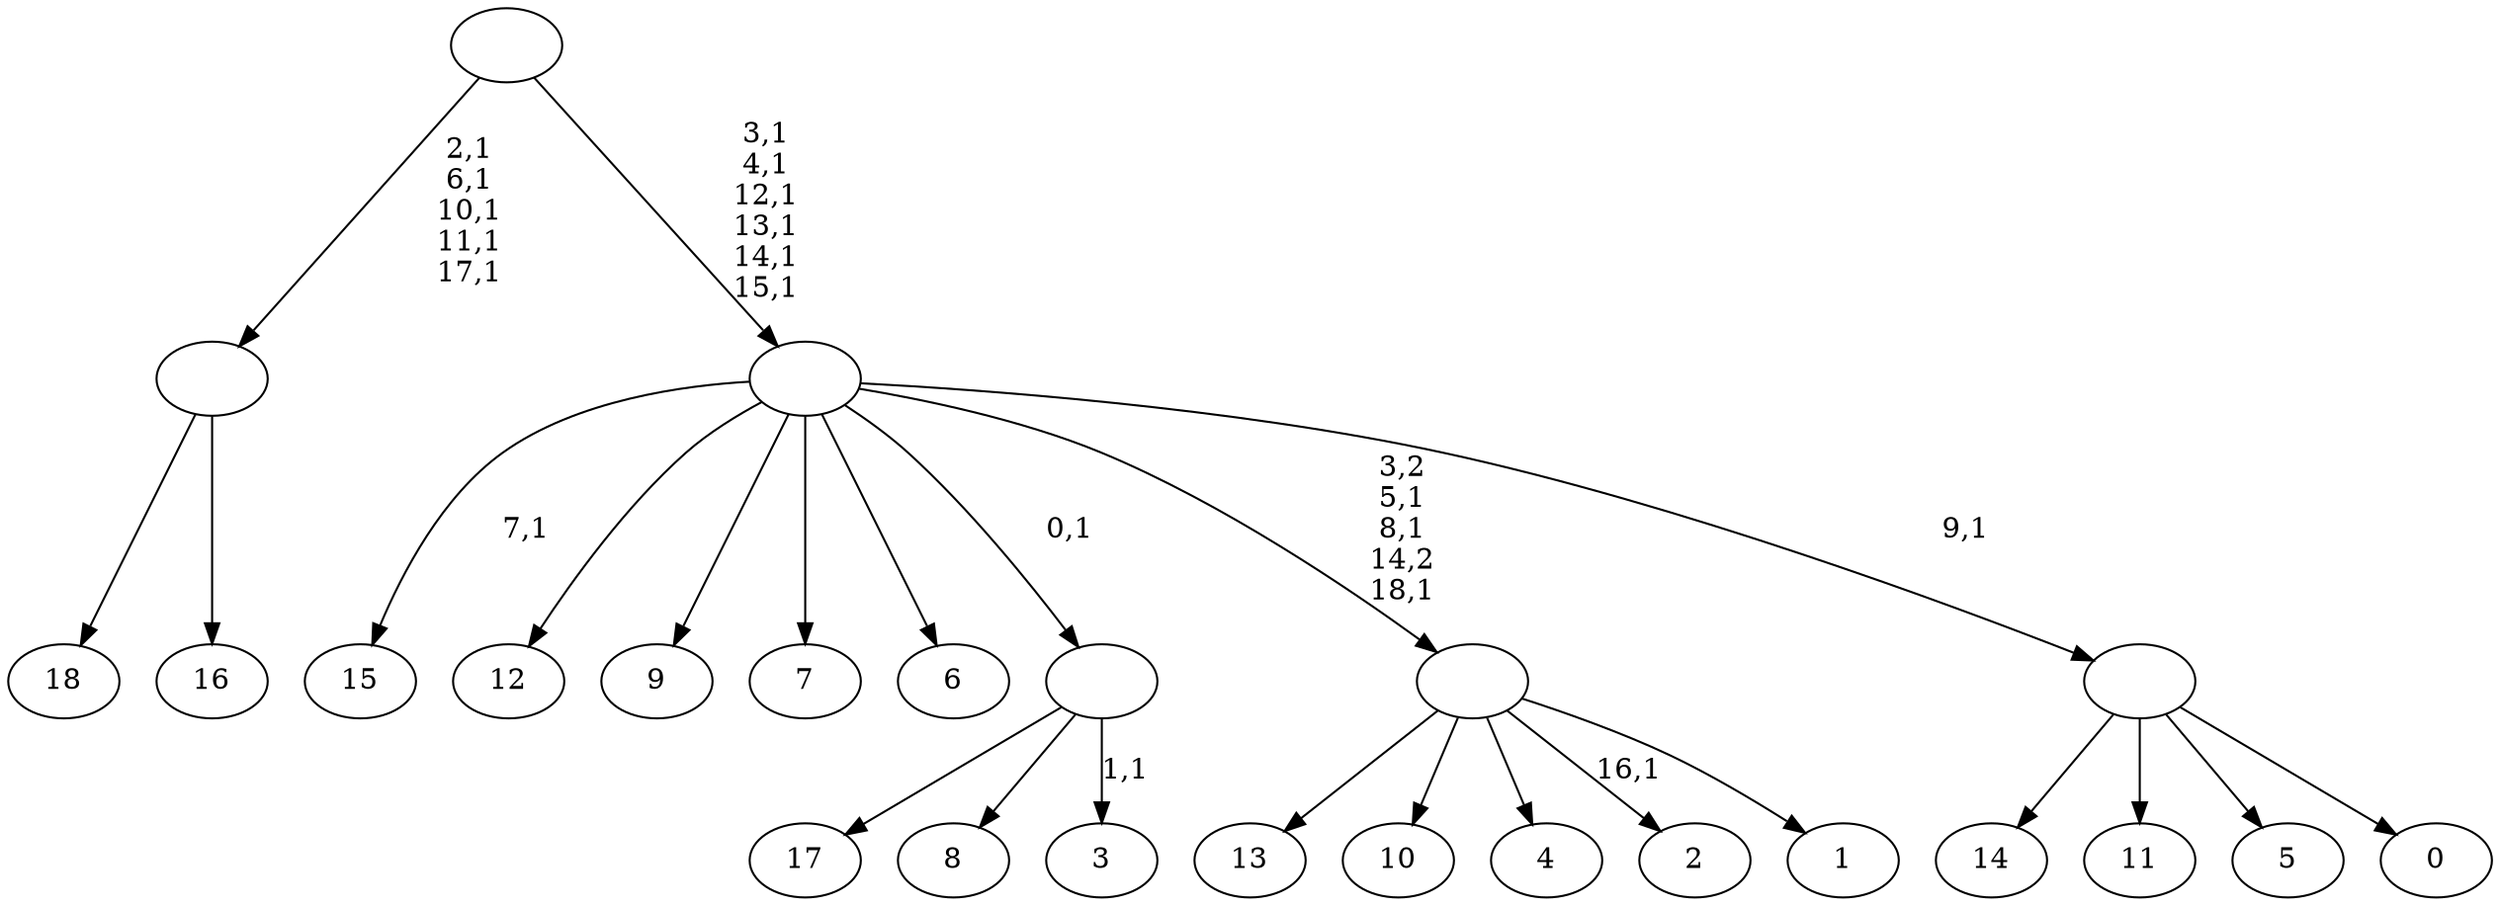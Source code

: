 digraph T {
	38 [label="18"]
	37 [label="17"]
	36 [label="16"]
	35 [label=""]
	30 [label="15"]
	28 [label="14"]
	27 [label="13"]
	26 [label="12"]
	25 [label="11"]
	24 [label="10"]
	23 [label="9"]
	22 [label="8"]
	21 [label="7"]
	20 [label="6"]
	19 [label="5"]
	18 [label="4"]
	17 [label="3"]
	15 [label=""]
	14 [label="2"]
	12 [label="1"]
	11 [label=""]
	8 [label="0"]
	7 [label=""]
	6 [label=""]
	0 [label=""]
	35 -> 38 [label=""]
	35 -> 36 [label=""]
	15 -> 17 [label="1,1"]
	15 -> 37 [label=""]
	15 -> 22 [label=""]
	11 -> 14 [label="16,1"]
	11 -> 27 [label=""]
	11 -> 24 [label=""]
	11 -> 18 [label=""]
	11 -> 12 [label=""]
	7 -> 28 [label=""]
	7 -> 25 [label=""]
	7 -> 19 [label=""]
	7 -> 8 [label=""]
	6 -> 11 [label="3,2\n5,1\n8,1\n14,2\n18,1"]
	6 -> 30 [label="7,1"]
	6 -> 26 [label=""]
	6 -> 23 [label=""]
	6 -> 21 [label=""]
	6 -> 20 [label=""]
	6 -> 15 [label="0,1"]
	6 -> 7 [label="9,1"]
	0 -> 6 [label="3,1\n4,1\n12,1\n13,1\n14,1\n15,1"]
	0 -> 35 [label="2,1\n6,1\n10,1\n11,1\n17,1"]
}
